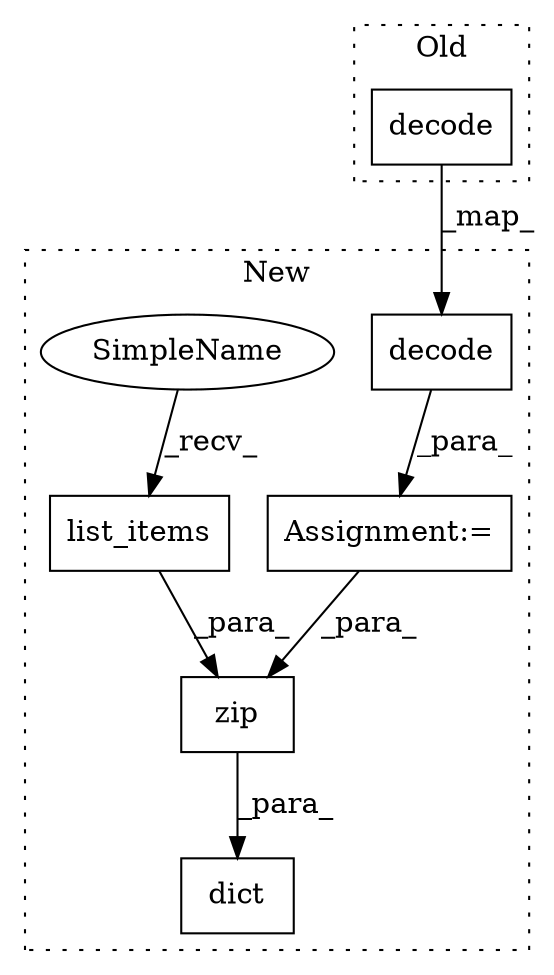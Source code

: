 digraph G {
subgraph cluster0 {
1 [label="decode" a="32" s="5335,5364" l="7,1" shape="box"];
label = "Old";
style="dotted";
}
subgraph cluster1 {
2 [label="decode" a="32" s="5387,5416" l="7,1" shape="box"];
3 [label="Assignment:=" a="7" s="5381" l="1" shape="box"];
4 [label="list_items" a="32" s="5444" l="12" shape="box"];
5 [label="zip" a="32" s="5435,5464" l="4,1" shape="box"];
6 [label="dict" a="32" s="5430,5465" l="5,1" shape="box"];
7 [label="SimpleName" a="42" s="5439" l="4" shape="ellipse"];
label = "New";
style="dotted";
}
1 -> 2 [label="_map_"];
2 -> 3 [label="_para_"];
3 -> 5 [label="_para_"];
4 -> 5 [label="_para_"];
5 -> 6 [label="_para_"];
7 -> 4 [label="_recv_"];
}